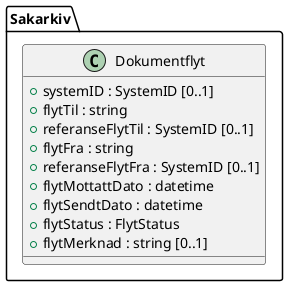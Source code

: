 @startuml
class Sakarkiv.Dokumentflyt {
  +systemID : SystemID [0..1]
  +flytTil : string
  +referanseFlytTil : SystemID [0..1]
  +flytFra : string
  +referanseFlytFra : SystemID [0..1]
  +flytMottattDato : datetime
  +flytSendtDato : datetime
  +flytStatus : FlytStatus
  +flytMerknad : string [0..1]
}
@enduml
